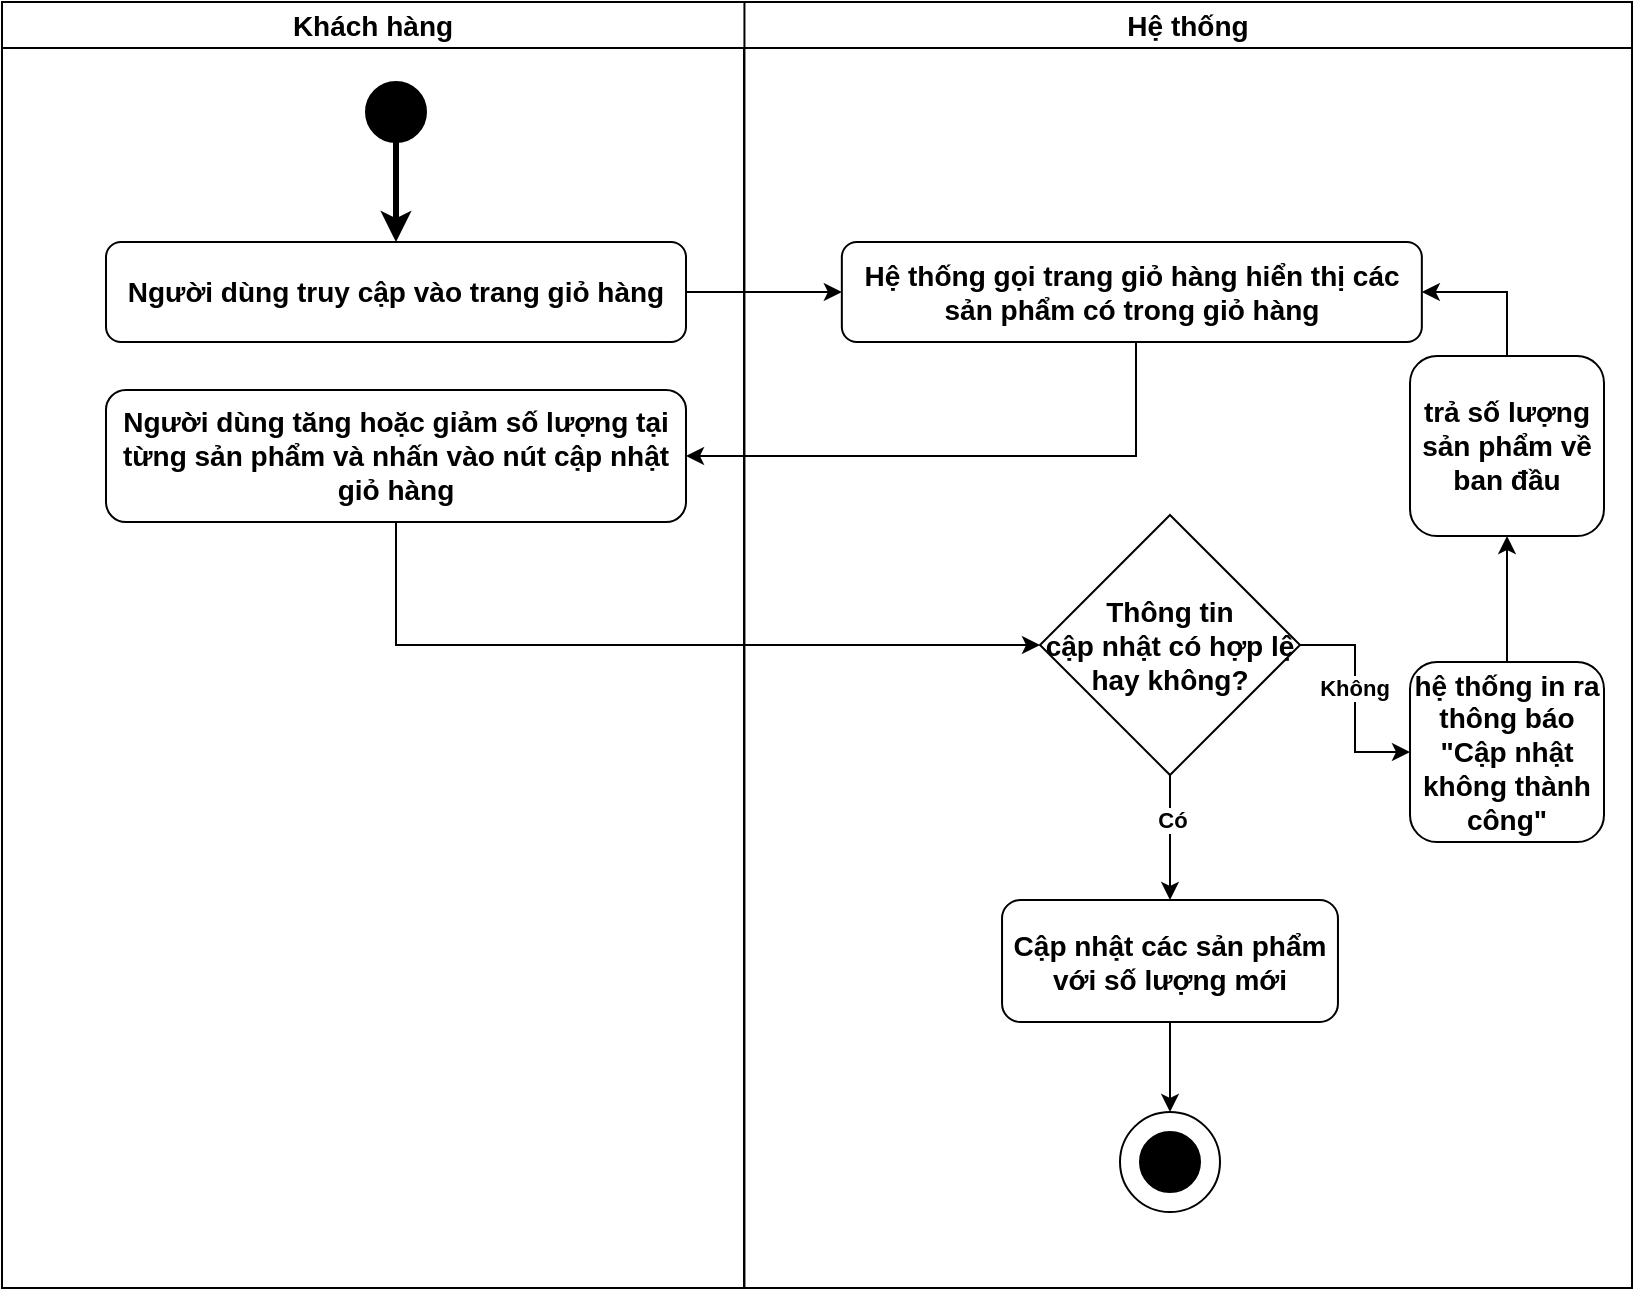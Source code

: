 <mxfile version="22.1.2" type="device">
  <diagram name="Page-1" id="wbO8fJ6J_zvAoPGpTCKr">
    <mxGraphModel dx="1206" dy="702" grid="0" gridSize="10" guides="1" tooltips="1" connect="1" arrows="1" fold="1" page="0" pageScale="1" pageWidth="850" pageHeight="1100" math="0" shadow="0">
      <root>
        <mxCell id="0" />
        <mxCell id="1" parent="0" />
        <mxCell id="jaMOgLZvB3yP1dYOfS98-2" value="Hệ thống" style="swimlane;whiteSpace=wrap;html=1;fontSize=14;" parent="1" vertex="1">
          <mxGeometry x="450" y="150" width="444" height="643" as="geometry" />
        </mxCell>
        <mxCell id="jaMOgLZvB3yP1dYOfS98-16" value="Hệ thống gọi trang giỏ hàng hiển thị các sản phẩm có trong giỏ hàng" style="rounded=1;whiteSpace=wrap;html=1;strokeWidth=1;fontSize=14;fontStyle=1" parent="jaMOgLZvB3yP1dYOfS98-2" vertex="1">
          <mxGeometry x="48.92" y="120" width="290" height="50" as="geometry" />
        </mxCell>
        <mxCell id="ZwuwxxH1zMdvEdTxROpJ-11" style="edgeStyle=orthogonalEdgeStyle;rounded=0;orthogonalLoop=1;jettySize=auto;html=1;" edge="1" parent="jaMOgLZvB3yP1dYOfS98-2" source="jaMOgLZvB3yP1dYOfS98-20" target="ZwuwxxH1zMdvEdTxROpJ-3">
          <mxGeometry relative="1" as="geometry" />
        </mxCell>
        <mxCell id="ZwuwxxH1zMdvEdTxROpJ-12" value="&lt;b&gt;Không&lt;/b&gt;" style="edgeLabel;html=1;align=center;verticalAlign=middle;resizable=0;points=[];" vertex="1" connectable="0" parent="ZwuwxxH1zMdvEdTxROpJ-11">
          <mxGeometry x="-0.1" y="3" relative="1" as="geometry">
            <mxPoint x="-4" as="offset" />
          </mxGeometry>
        </mxCell>
        <mxCell id="ZwuwxxH1zMdvEdTxROpJ-16" style="edgeStyle=orthogonalEdgeStyle;rounded=0;orthogonalLoop=1;jettySize=auto;html=1;entryX=0.5;entryY=0;entryDx=0;entryDy=0;" edge="1" parent="jaMOgLZvB3yP1dYOfS98-2" source="jaMOgLZvB3yP1dYOfS98-20" target="ZwuwxxH1zMdvEdTxROpJ-15">
          <mxGeometry relative="1" as="geometry" />
        </mxCell>
        <mxCell id="ZwuwxxH1zMdvEdTxROpJ-19" value="&lt;b&gt;Có&lt;/b&gt;" style="edgeLabel;html=1;align=center;verticalAlign=middle;resizable=0;points=[];" vertex="1" connectable="0" parent="ZwuwxxH1zMdvEdTxROpJ-16">
          <mxGeometry x="-0.293" y="1" relative="1" as="geometry">
            <mxPoint as="offset" />
          </mxGeometry>
        </mxCell>
        <mxCell id="jaMOgLZvB3yP1dYOfS98-20" value="Thông tin &lt;br&gt;cập nhật có hợp lệ hay không?" style="rhombus;whiteSpace=wrap;html=1;fontStyle=1;fontSize=14;" parent="jaMOgLZvB3yP1dYOfS98-2" vertex="1">
          <mxGeometry x="148" y="256.5" width="130" height="130" as="geometry" />
        </mxCell>
        <mxCell id="ZwuwxxH1zMdvEdTxROpJ-13" style="edgeStyle=orthogonalEdgeStyle;rounded=0;orthogonalLoop=1;jettySize=auto;html=1;entryX=0.5;entryY=1;entryDx=0;entryDy=0;" edge="1" parent="jaMOgLZvB3yP1dYOfS98-2" source="ZwuwxxH1zMdvEdTxROpJ-3" target="ZwuwxxH1zMdvEdTxROpJ-10">
          <mxGeometry relative="1" as="geometry" />
        </mxCell>
        <mxCell id="ZwuwxxH1zMdvEdTxROpJ-3" value="hệ thống in ra thông báo&lt;br&gt;&quot;Cập nhật không thành công&quot;" style="rounded=1;whiteSpace=wrap;html=1;strokeWidth=1;fontSize=14;fontStyle=1" vertex="1" parent="jaMOgLZvB3yP1dYOfS98-2">
          <mxGeometry x="333" y="330" width="97" height="90" as="geometry" />
        </mxCell>
        <mxCell id="ZwuwxxH1zMdvEdTxROpJ-14" style="edgeStyle=orthogonalEdgeStyle;rounded=0;orthogonalLoop=1;jettySize=auto;html=1;entryX=1;entryY=0.5;entryDx=0;entryDy=0;" edge="1" parent="jaMOgLZvB3yP1dYOfS98-2" source="ZwuwxxH1zMdvEdTxROpJ-10" target="jaMOgLZvB3yP1dYOfS98-16">
          <mxGeometry relative="1" as="geometry" />
        </mxCell>
        <mxCell id="ZwuwxxH1zMdvEdTxROpJ-10" value="trả số lượng sản phẩm về ban đầu" style="rounded=1;whiteSpace=wrap;html=1;strokeWidth=1;fontSize=14;fontStyle=1" vertex="1" parent="jaMOgLZvB3yP1dYOfS98-2">
          <mxGeometry x="333" y="177" width="97" height="90" as="geometry" />
        </mxCell>
        <mxCell id="ZwuwxxH1zMdvEdTxROpJ-15" value="Cập nhật các sản phẩm với số lượng mới" style="rounded=1;whiteSpace=wrap;html=1;strokeWidth=1;fontSize=14;fontStyle=1" vertex="1" parent="jaMOgLZvB3yP1dYOfS98-2">
          <mxGeometry x="129.02" y="449" width="167.96" height="61" as="geometry" />
        </mxCell>
        <mxCell id="jaMOgLZvB3yP1dYOfS98-12" value="Khách hàng" style="swimlane;whiteSpace=wrap;html=1;fontSize=14;" parent="1" vertex="1">
          <mxGeometry x="79" y="150" width="371.22" height="643" as="geometry" />
        </mxCell>
        <mxCell id="jaMOgLZvB3yP1dYOfS98-13" value="" style="ellipse;whiteSpace=wrap;html=1;strokeColor=#000000;fillColor=#000000;strokeWidth=1;fontSize=14;fontStyle=1" parent="jaMOgLZvB3yP1dYOfS98-12" vertex="1">
          <mxGeometry x="182" y="40" width="30" height="30" as="geometry" />
        </mxCell>
        <mxCell id="jaMOgLZvB3yP1dYOfS98-14" value="Người dùng truy cập vào trang giỏ hàng" style="rounded=1;whiteSpace=wrap;html=1;strokeWidth=1;fontSize=14;fontStyle=1" parent="jaMOgLZvB3yP1dYOfS98-12" vertex="1">
          <mxGeometry x="52" y="120" width="290" height="50" as="geometry" />
        </mxCell>
        <mxCell id="jaMOgLZvB3yP1dYOfS98-15" style="edgeStyle=orthogonalEdgeStyle;rounded=0;orthogonalLoop=1;jettySize=auto;html=1;strokeWidth=3;fontSize=14;fontStyle=1" parent="jaMOgLZvB3yP1dYOfS98-12" source="jaMOgLZvB3yP1dYOfS98-13" target="jaMOgLZvB3yP1dYOfS98-14" edge="1">
          <mxGeometry relative="1" as="geometry" />
        </mxCell>
        <mxCell id="jaMOgLZvB3yP1dYOfS98-17" value="Người dùng tăng hoặc giảm số lượng tại từng sản phẩm và nhấn vào nút cập nhật giỏ hàng" style="rounded=1;whiteSpace=wrap;html=1;strokeWidth=1;fontSize=14;fontStyle=1" parent="jaMOgLZvB3yP1dYOfS98-12" vertex="1">
          <mxGeometry x="52" y="194" width="290" height="66" as="geometry" />
        </mxCell>
        <mxCell id="jaMOgLZvB3yP1dYOfS98-18" style="edgeStyle=orthogonalEdgeStyle;rounded=0;orthogonalLoop=1;jettySize=auto;html=1;entryX=0;entryY=0.5;entryDx=0;entryDy=0;fontSize=14;" parent="1" source="jaMOgLZvB3yP1dYOfS98-14" target="jaMOgLZvB3yP1dYOfS98-16" edge="1">
          <mxGeometry relative="1" as="geometry" />
        </mxCell>
        <mxCell id="jaMOgLZvB3yP1dYOfS98-19" style="edgeStyle=orthogonalEdgeStyle;rounded=0;orthogonalLoop=1;jettySize=auto;html=1;entryX=1;entryY=0.5;entryDx=0;entryDy=0;fontSize=14;" parent="1" source="jaMOgLZvB3yP1dYOfS98-16" target="jaMOgLZvB3yP1dYOfS98-17" edge="1">
          <mxGeometry relative="1" as="geometry">
            <Array as="points">
              <mxPoint x="646" y="377" />
            </Array>
          </mxGeometry>
        </mxCell>
        <mxCell id="ZwuwxxH1zMdvEdTxROpJ-2" style="edgeStyle=orthogonalEdgeStyle;rounded=0;orthogonalLoop=1;jettySize=auto;html=1;entryX=0;entryY=0.5;entryDx=0;entryDy=0;" edge="1" parent="1" source="jaMOgLZvB3yP1dYOfS98-17" target="jaMOgLZvB3yP1dYOfS98-20">
          <mxGeometry relative="1" as="geometry">
            <Array as="points">
              <mxPoint x="276" y="472" />
            </Array>
          </mxGeometry>
        </mxCell>
        <mxCell id="jaMOgLZvB3yP1dYOfS98-3" value="" style="ellipse;whiteSpace=wrap;html=1;strokeColor=#000000;fillColor=#000000;strokeWidth=1;fontSize=14;fontStyle=1" parent="1" vertex="1">
          <mxGeometry x="648" y="715" width="30" height="30" as="geometry" />
        </mxCell>
        <mxCell id="jaMOgLZvB3yP1dYOfS98-4" value="" style="ellipse;whiteSpace=wrap;html=1;gradientColor=default;fillColor=none;fontSize=14;" parent="1" vertex="1">
          <mxGeometry x="638" y="705" width="50" height="50" as="geometry" />
        </mxCell>
        <mxCell id="ZwuwxxH1zMdvEdTxROpJ-18" style="edgeStyle=orthogonalEdgeStyle;rounded=0;orthogonalLoop=1;jettySize=auto;html=1;entryX=0.5;entryY=0;entryDx=0;entryDy=0;" edge="1" parent="1" source="ZwuwxxH1zMdvEdTxROpJ-15" target="jaMOgLZvB3yP1dYOfS98-4">
          <mxGeometry relative="1" as="geometry" />
        </mxCell>
      </root>
    </mxGraphModel>
  </diagram>
</mxfile>
